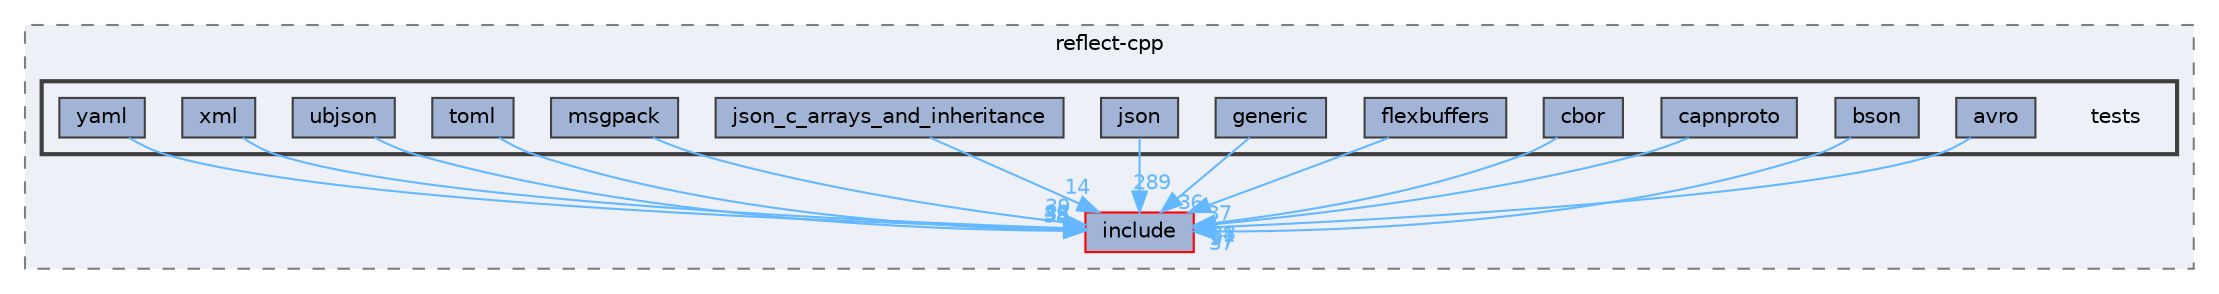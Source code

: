 digraph "external/reflect-cpp/tests"
{
 // LATEX_PDF_SIZE
  bgcolor="transparent";
  edge [fontname=Helvetica,fontsize=10,labelfontname=Helvetica,labelfontsize=10];
  node [fontname=Helvetica,fontsize=10,shape=box,height=0.2,width=0.4];
  compound=true
  subgraph clusterdir_ec22af54b9d0dc12688f514bfd105c6b {
    graph [ bgcolor="#edf0f7", pencolor="grey50", label="reflect-cpp", fontname=Helvetica,fontsize=10 style="filled,dashed", URL="dir_ec22af54b9d0dc12688f514bfd105c6b.html",tooltip=""]
  dir_52db5b9842da2a9d3126408803d2a092 [label="include", fillcolor="#a2b4d6", color="red", style="filled", URL="dir_52db5b9842da2a9d3126408803d2a092.html",tooltip=""];
  subgraph clusterdir_96ed9f99bdafb7b1db11ea23481da3f6 {
    graph [ bgcolor="#edf0f7", pencolor="grey25", label="", fontname=Helvetica,fontsize=10 style="filled,bold", URL="dir_96ed9f99bdafb7b1db11ea23481da3f6.html",tooltip=""]
    dir_96ed9f99bdafb7b1db11ea23481da3f6 [shape=plaintext, label="tests"];
  dir_648db0c5efcd5da498d52b9d9735e546 [label="avro", fillcolor="#a2b4d6", color="grey25", style="filled", URL="dir_648db0c5efcd5da498d52b9d9735e546.html",tooltip=""];
  dir_08ec3e5beae50090613e41e18d13d660 [label="bson", fillcolor="#a2b4d6", color="grey25", style="filled", URL="dir_08ec3e5beae50090613e41e18d13d660.html",tooltip=""];
  dir_373959ebf1c0d92262e75917171d0a11 [label="capnproto", fillcolor="#a2b4d6", color="grey25", style="filled", URL="dir_373959ebf1c0d92262e75917171d0a11.html",tooltip=""];
  dir_545ef779746c9da0fd9b9858f9eac7fd [label="cbor", fillcolor="#a2b4d6", color="grey25", style="filled", URL="dir_545ef779746c9da0fd9b9858f9eac7fd.html",tooltip=""];
  dir_c059b34a996919f9992634d308efabf2 [label="flexbuffers", fillcolor="#a2b4d6", color="grey25", style="filled", URL="dir_c059b34a996919f9992634d308efabf2.html",tooltip=""];
  dir_1411bb8f1a94742edaa678ad94bcf1e3 [label="generic", fillcolor="#a2b4d6", color="grey25", style="filled", URL="dir_1411bb8f1a94742edaa678ad94bcf1e3.html",tooltip=""];
  dir_0640f135c76f0ae856b0b74d0973fb04 [label="json", fillcolor="#a2b4d6", color="grey25", style="filled", URL="dir_0640f135c76f0ae856b0b74d0973fb04.html",tooltip=""];
  dir_71ff3ec86a0d9eb63a8d150a9db25c66 [label="json_c_arrays_and_inheritance", fillcolor="#a2b4d6", color="grey25", style="filled", URL="dir_71ff3ec86a0d9eb63a8d150a9db25c66.html",tooltip=""];
  dir_a08f56c68a11140b1ee76bab3b040462 [label="msgpack", fillcolor="#a2b4d6", color="grey25", style="filled", URL="dir_a08f56c68a11140b1ee76bab3b040462.html",tooltip=""];
  dir_8a9f87150f2bf00fdcd1d90976864025 [label="toml", fillcolor="#a2b4d6", color="grey25", style="filled", URL="dir_8a9f87150f2bf00fdcd1d90976864025.html",tooltip=""];
  dir_cae53baa42e779dc11bf5abad9fdf5c8 [label="ubjson", fillcolor="#a2b4d6", color="grey25", style="filled", URL="dir_cae53baa42e779dc11bf5abad9fdf5c8.html",tooltip=""];
  dir_db5dd50ab8111856bade1178a92a801f [label="xml", fillcolor="#a2b4d6", color="grey25", style="filled", URL="dir_db5dd50ab8111856bade1178a92a801f.html",tooltip=""];
  dir_1a697997724bcbe362b51ac0b47503a7 [label="yaml", fillcolor="#a2b4d6", color="grey25", style="filled", URL="dir_1a697997724bcbe362b51ac0b47503a7.html",tooltip=""];
  }
  }
  dir_648db0c5efcd5da498d52b9d9735e546->dir_52db5b9842da2a9d3126408803d2a092 [headlabel="57", labeldistance=1.5 headhref="dir_000061_000385.html" href="dir_000061_000385.html" color="steelblue1" fontcolor="steelblue1"];
  dir_08ec3e5beae50090613e41e18d13d660->dir_52db5b9842da2a9d3126408803d2a092 [headlabel="37", labeldistance=1.5 headhref="dir_000090_000385.html" href="dir_000090_000385.html" color="steelblue1" fontcolor="steelblue1"];
  dir_373959ebf1c0d92262e75917171d0a11->dir_52db5b9842da2a9d3126408803d2a092 [headlabel="61", labeldistance=1.5 headhref="dir_000105_000385.html" href="dir_000105_000385.html" color="steelblue1" fontcolor="steelblue1"];
  dir_545ef779746c9da0fd9b9858f9eac7fd->dir_52db5b9842da2a9d3126408803d2a092 [headlabel="38", labeldistance=1.5 headhref="dir_000110_000385.html" href="dir_000110_000385.html" color="steelblue1" fontcolor="steelblue1"];
  dir_c059b34a996919f9992634d308efabf2->dir_52db5b9842da2a9d3126408803d2a092 [headlabel="37", labeldistance=1.5 headhref="dir_000321_000385.html" href="dir_000321_000385.html" color="steelblue1" fontcolor="steelblue1"];
  dir_1411bb8f1a94742edaa678ad94bcf1e3->dir_52db5b9842da2a9d3126408803d2a092 [headlabel="36", labeldistance=1.5 headhref="dir_000346_000385.html" href="dir_000346_000385.html" color="steelblue1" fontcolor="steelblue1"];
  dir_0640f135c76f0ae856b0b74d0973fb04->dir_52db5b9842da2a9d3126408803d2a092 [headlabel="289", labeldistance=1.5 headhref="dir_000435_000385.html" href="dir_000435_000385.html" color="steelblue1" fontcolor="steelblue1"];
  dir_71ff3ec86a0d9eb63a8d150a9db25c66->dir_52db5b9842da2a9d3126408803d2a092 [headlabel="14", labeldistance=1.5 headhref="dir_000436_000385.html" href="dir_000436_000385.html" color="steelblue1" fontcolor="steelblue1"];
  dir_a08f56c68a11140b1ee76bab3b040462->dir_52db5b9842da2a9d3126408803d2a092 [headlabel="39", labeldistance=1.5 headhref="dir_000507_000385.html" href="dir_000507_000385.html" color="steelblue1" fontcolor="steelblue1"];
  dir_8a9f87150f2bf00fdcd1d90976864025->dir_52db5b9842da2a9d3126408803d2a092 [headlabel="35", labeldistance=1.5 headhref="dir_000866_000385.html" href="dir_000866_000385.html" color="steelblue1" fontcolor="steelblue1"];
  dir_cae53baa42e779dc11bf5abad9fdf5c8->dir_52db5b9842da2a9d3126408803d2a092 [headlabel="38", labeldistance=1.5 headhref="dir_000881_000385.html" href="dir_000881_000385.html" color="steelblue1" fontcolor="steelblue1"];
  dir_db5dd50ab8111856bade1178a92a801f->dir_52db5b9842da2a9d3126408803d2a092 [headlabel="43", labeldistance=1.5 headhref="dir_000944_000385.html" href="dir_000944_000385.html" color="steelblue1" fontcolor="steelblue1"];
  dir_1a697997724bcbe362b51ac0b47503a7->dir_52db5b9842da2a9d3126408803d2a092 [headlabel="38", labeldistance=1.5 headhref="dir_000948_000385.html" href="dir_000948_000385.html" color="steelblue1" fontcolor="steelblue1"];
}
